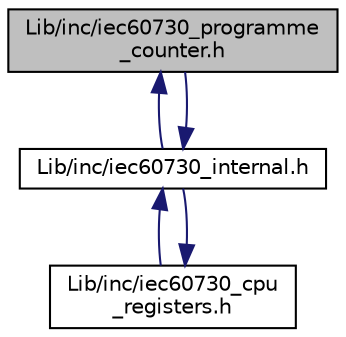 digraph "Lib/inc/iec60730_programme_counter.h"
{
 // LATEX_PDF_SIZE
  edge [fontname="Helvetica",fontsize="10",labelfontname="Helvetica",labelfontsize="10"];
  node [fontname="Helvetica",fontsize="10",shape=record];
  Node1 [label="Lib/inc/iec60730_programme\l_counter.h",height=0.2,width=0.4,color="black", fillcolor="grey75", style="filled", fontcolor="black",tooltip="Program Counter check."];
  Node1 -> Node2 [dir="back",color="midnightblue",fontsize="10",style="solid",fontname="Helvetica"];
  Node2 [label="Lib/inc/iec60730_internal.h",height=0.2,width=0.4,color="black", fillcolor="white", style="filled",URL="$iec60730__internal_8h.html",tooltip="Internal definitions."];
  Node2 -> Node3 [dir="back",color="midnightblue",fontsize="10",style="solid",fontname="Helvetica"];
  Node3 [label="Lib/inc/iec60730_cpu\l_registers.h",height=0.2,width=0.4,color="black", fillcolor="white", style="filled",URL="$iec60730__cpu__registers_8h.html",tooltip="CPU Registers check."];
  Node3 -> Node2 [dir="back",color="midnightblue",fontsize="10",style="solid",fontname="Helvetica"];
  Node2 -> Node1 [dir="back",color="midnightblue",fontsize="10",style="solid",fontname="Helvetica"];
}

